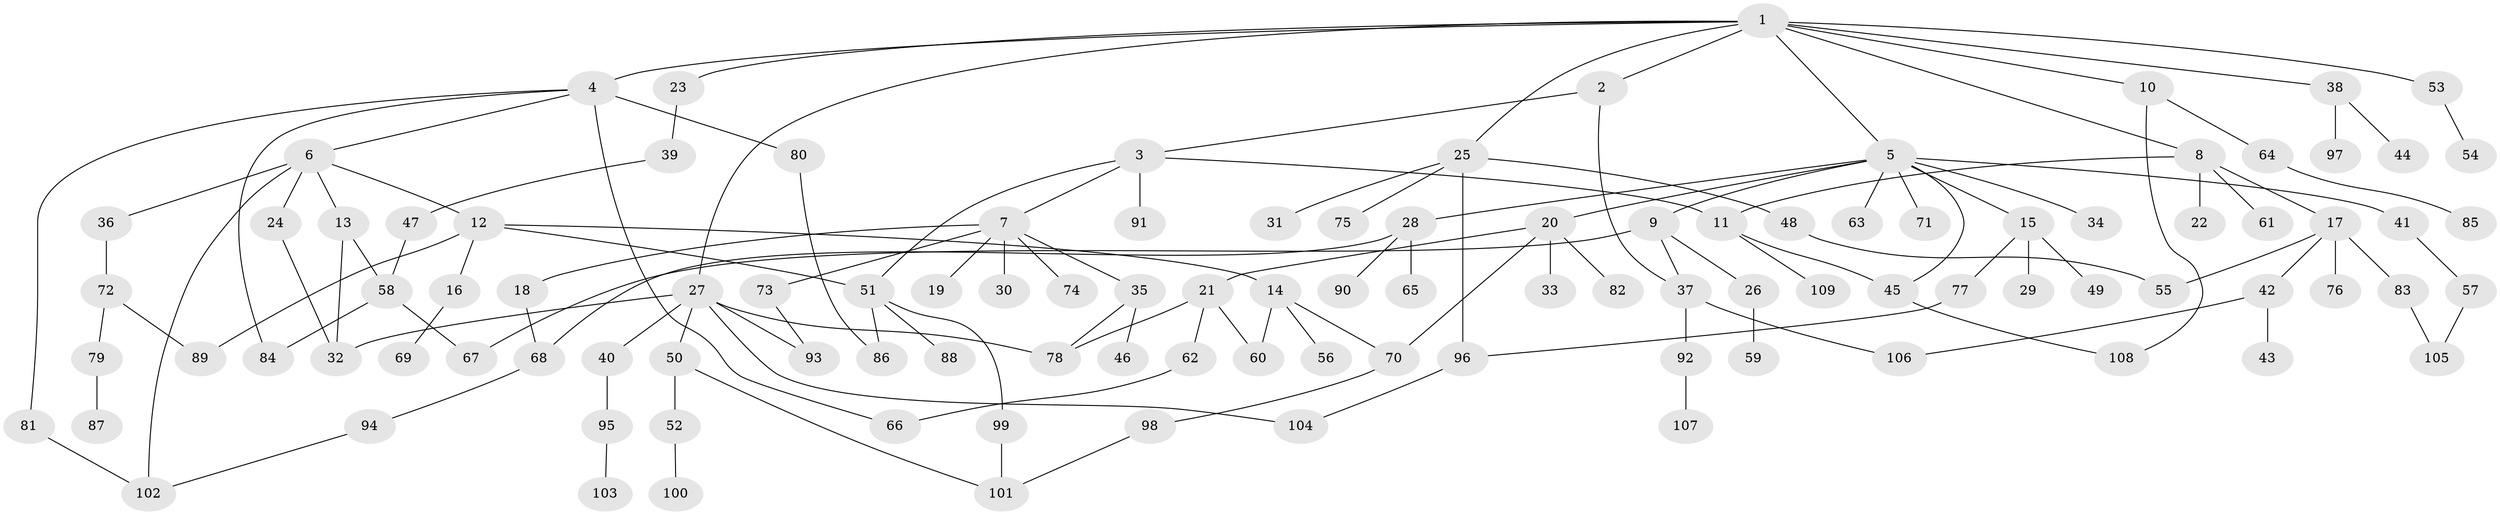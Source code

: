// Generated by graph-tools (version 1.1) at 2025/01/03/09/25 03:01:06]
// undirected, 109 vertices, 136 edges
graph export_dot {
graph [start="1"]
  node [color=gray90,style=filled];
  1;
  2;
  3;
  4;
  5;
  6;
  7;
  8;
  9;
  10;
  11;
  12;
  13;
  14;
  15;
  16;
  17;
  18;
  19;
  20;
  21;
  22;
  23;
  24;
  25;
  26;
  27;
  28;
  29;
  30;
  31;
  32;
  33;
  34;
  35;
  36;
  37;
  38;
  39;
  40;
  41;
  42;
  43;
  44;
  45;
  46;
  47;
  48;
  49;
  50;
  51;
  52;
  53;
  54;
  55;
  56;
  57;
  58;
  59;
  60;
  61;
  62;
  63;
  64;
  65;
  66;
  67;
  68;
  69;
  70;
  71;
  72;
  73;
  74;
  75;
  76;
  77;
  78;
  79;
  80;
  81;
  82;
  83;
  84;
  85;
  86;
  87;
  88;
  89;
  90;
  91;
  92;
  93;
  94;
  95;
  96;
  97;
  98;
  99;
  100;
  101;
  102;
  103;
  104;
  105;
  106;
  107;
  108;
  109;
  1 -- 2;
  1 -- 4;
  1 -- 5;
  1 -- 8;
  1 -- 10;
  1 -- 23;
  1 -- 25;
  1 -- 27;
  1 -- 38;
  1 -- 53;
  2 -- 3;
  2 -- 37;
  3 -- 7;
  3 -- 11;
  3 -- 51;
  3 -- 91;
  4 -- 6;
  4 -- 66;
  4 -- 80;
  4 -- 81;
  4 -- 84;
  5 -- 9;
  5 -- 15;
  5 -- 20;
  5 -- 28;
  5 -- 34;
  5 -- 41;
  5 -- 63;
  5 -- 71;
  5 -- 45;
  6 -- 12;
  6 -- 13;
  6 -- 24;
  6 -- 36;
  6 -- 102;
  7 -- 18;
  7 -- 19;
  7 -- 30;
  7 -- 35;
  7 -- 73;
  7 -- 74;
  8 -- 17;
  8 -- 22;
  8 -- 61;
  8 -- 11;
  9 -- 26;
  9 -- 67;
  9 -- 37;
  10 -- 64;
  10 -- 108;
  11 -- 45;
  11 -- 109;
  12 -- 14;
  12 -- 16;
  12 -- 89;
  12 -- 51;
  13 -- 58;
  13 -- 32;
  14 -- 56;
  14 -- 60;
  14 -- 70;
  15 -- 29;
  15 -- 49;
  15 -- 77;
  16 -- 69;
  17 -- 42;
  17 -- 55;
  17 -- 76;
  17 -- 83;
  18 -- 68;
  20 -- 21;
  20 -- 33;
  20 -- 82;
  20 -- 70;
  21 -- 62;
  21 -- 78;
  21 -- 60;
  23 -- 39;
  24 -- 32;
  25 -- 31;
  25 -- 48;
  25 -- 75;
  25 -- 96;
  26 -- 59;
  27 -- 40;
  27 -- 50;
  27 -- 93;
  27 -- 78;
  27 -- 104;
  27 -- 32;
  28 -- 65;
  28 -- 68;
  28 -- 90;
  35 -- 46;
  35 -- 78;
  36 -- 72;
  37 -- 92;
  37 -- 106;
  38 -- 44;
  38 -- 97;
  39 -- 47;
  40 -- 95;
  41 -- 57;
  42 -- 43;
  42 -- 106;
  45 -- 108;
  47 -- 58;
  48 -- 55;
  50 -- 52;
  50 -- 101;
  51 -- 88;
  51 -- 99;
  51 -- 86;
  52 -- 100;
  53 -- 54;
  57 -- 105;
  58 -- 84;
  58 -- 67;
  62 -- 66;
  64 -- 85;
  68 -- 94;
  70 -- 98;
  72 -- 79;
  72 -- 89;
  73 -- 93;
  77 -- 96;
  79 -- 87;
  80 -- 86;
  81 -- 102;
  83 -- 105;
  92 -- 107;
  94 -- 102;
  95 -- 103;
  96 -- 104;
  98 -- 101;
  99 -- 101;
}
